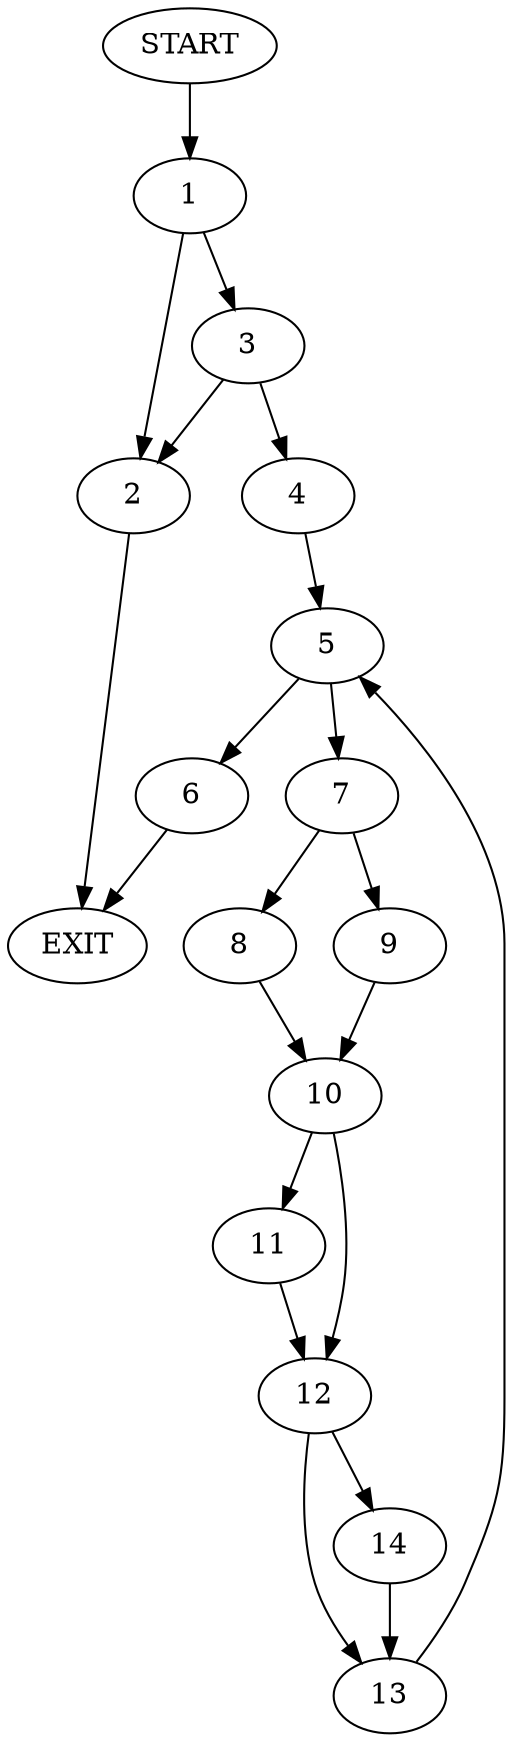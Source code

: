 digraph {
0 [label="START"]
15 [label="EXIT"]
0 -> 1
1 -> 2
1 -> 3
2 -> 15
3 -> 2
3 -> 4
4 -> 5
5 -> 6
5 -> 7
7 -> 8
7 -> 9
6 -> 15
9 -> 10
8 -> 10
10 -> 11
10 -> 12
11 -> 12
12 -> 13
12 -> 14
13 -> 5
14 -> 13
}
